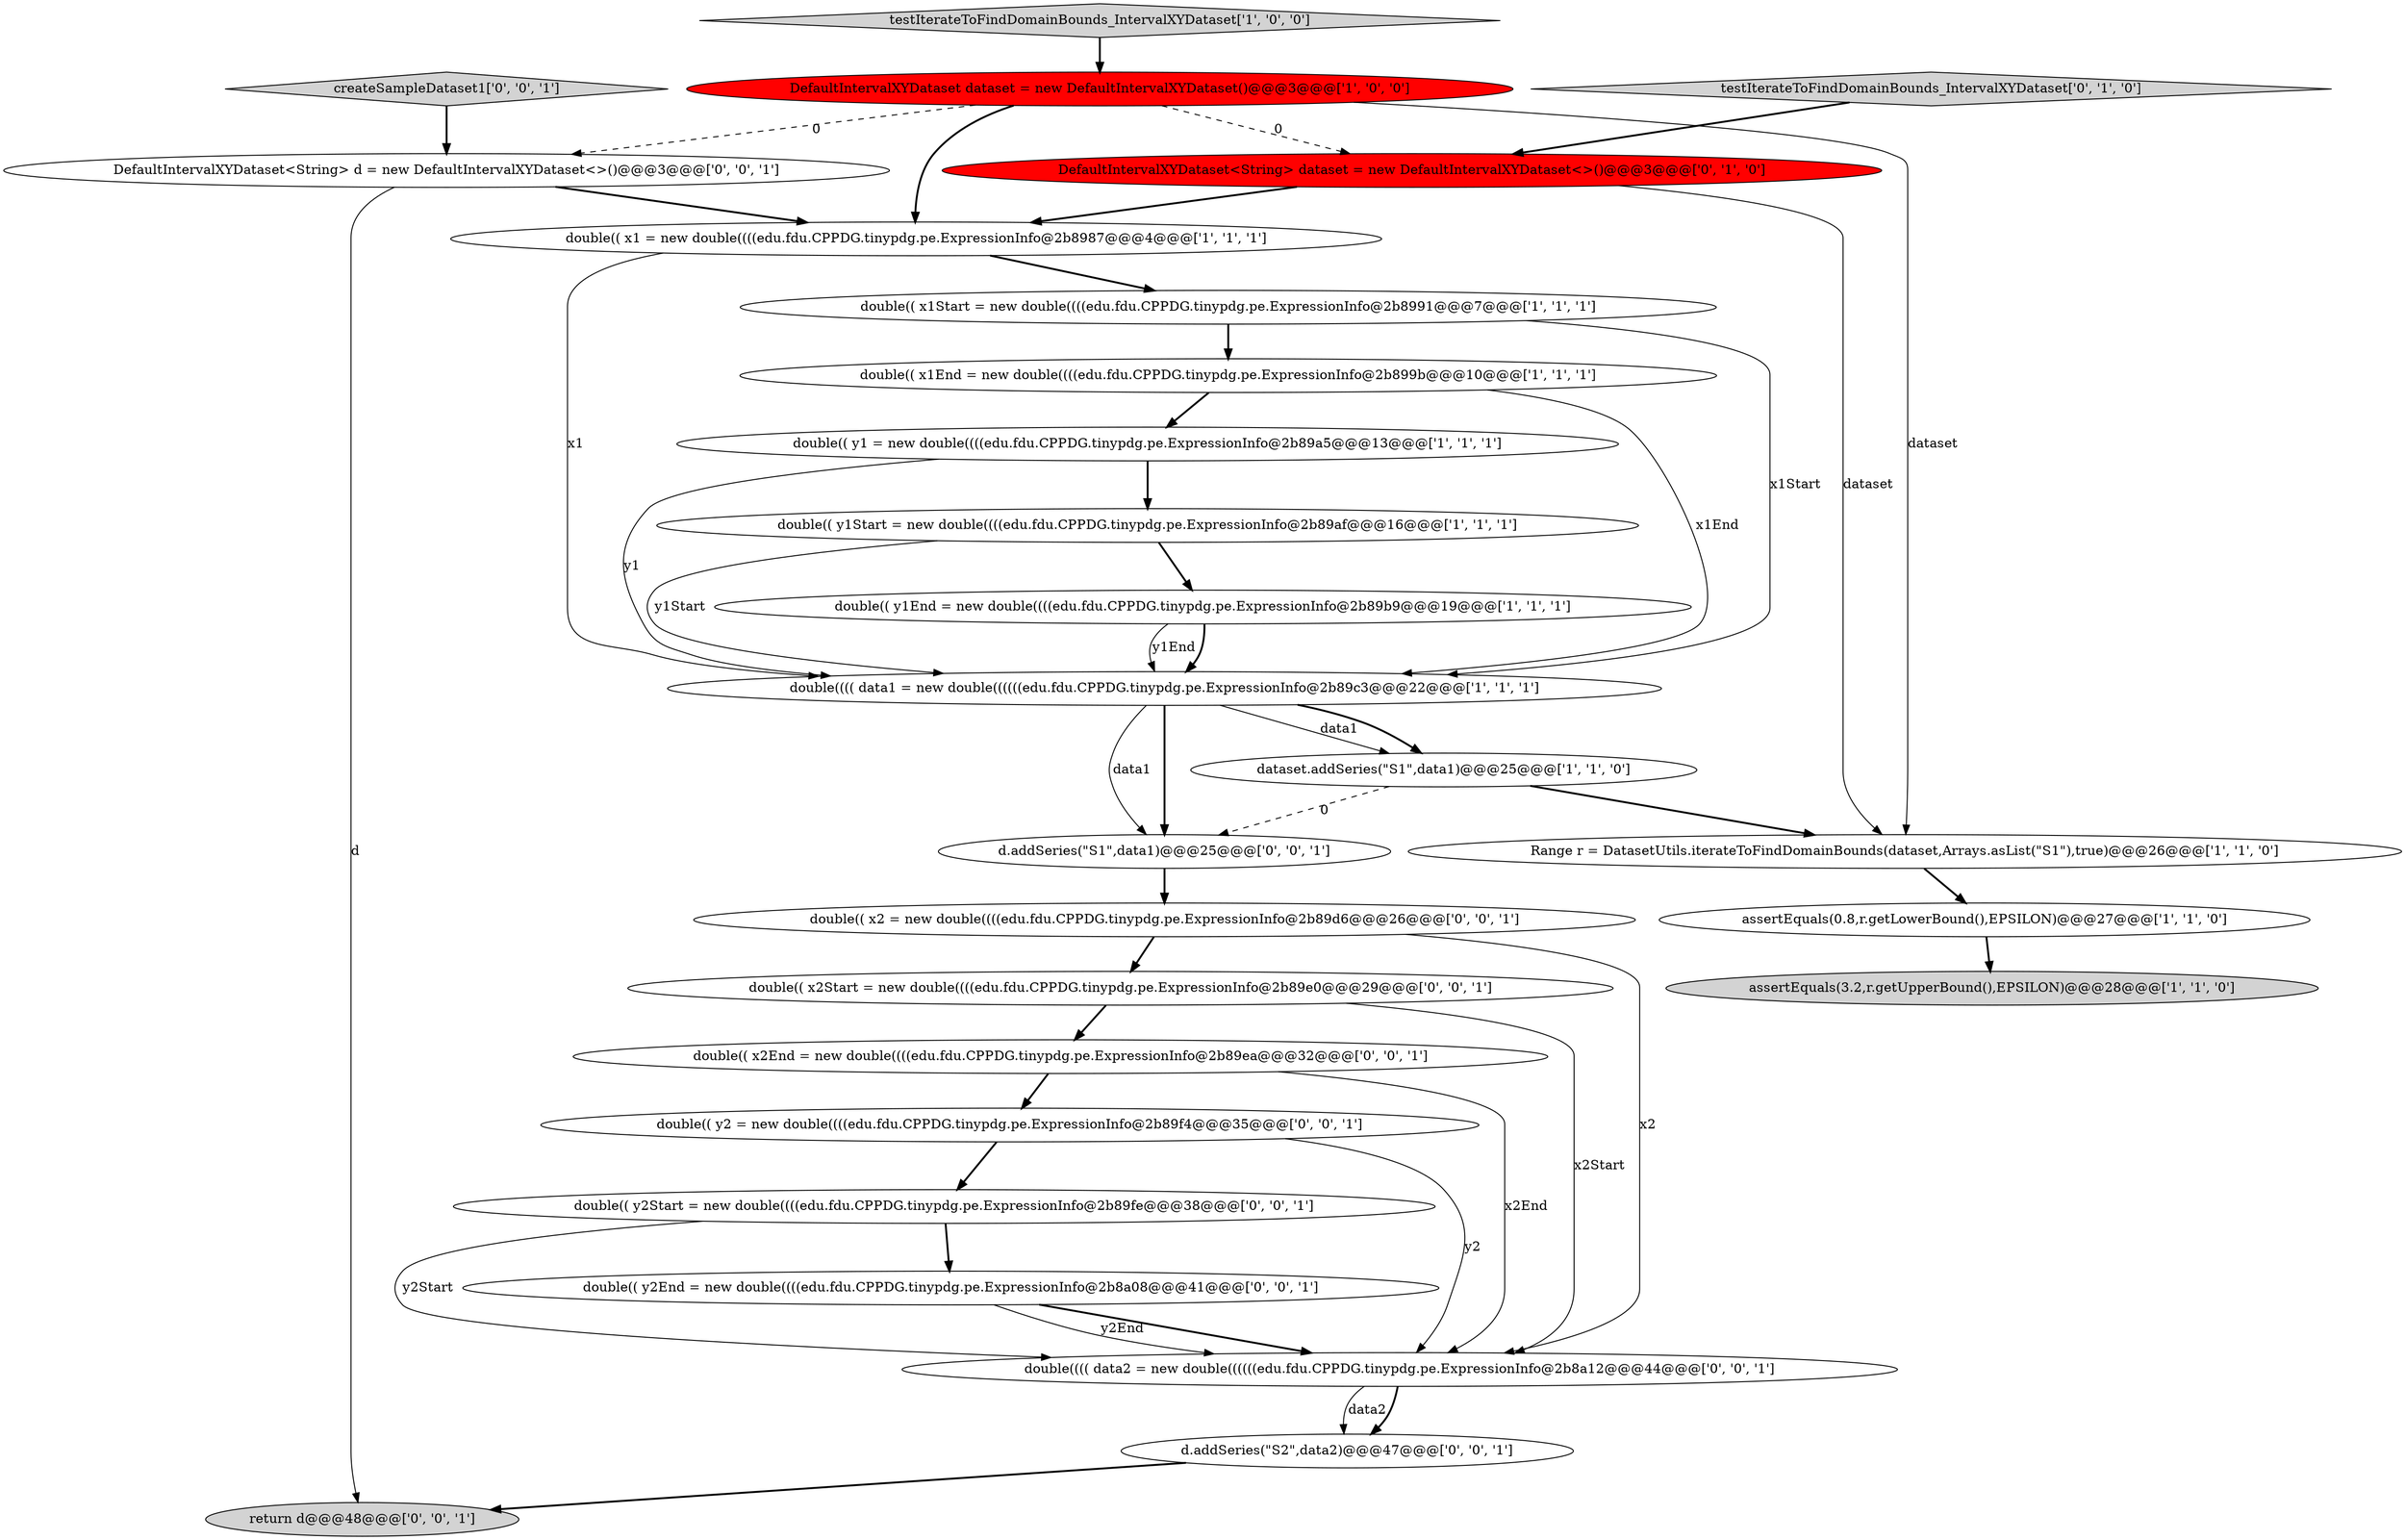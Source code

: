 digraph {
18 [style = filled, label = "DefaultIntervalXYDataset<String> d = new DefaultIntervalXYDataset<>()@@@3@@@['0', '0', '1']", fillcolor = white, shape = ellipse image = "AAA0AAABBB3BBB"];
22 [style = filled, label = "d.addSeries(\"S2\",data2)@@@47@@@['0', '0', '1']", fillcolor = white, shape = ellipse image = "AAA0AAABBB3BBB"];
4 [style = filled, label = "double(( x1End = new double((((edu.fdu.CPPDG.tinypdg.pe.ExpressionInfo@2b899b@@@10@@@['1', '1', '1']", fillcolor = white, shape = ellipse image = "AAA0AAABBB1BBB"];
8 [style = filled, label = "double(( x1Start = new double((((edu.fdu.CPPDG.tinypdg.pe.ExpressionInfo@2b8991@@@7@@@['1', '1', '1']", fillcolor = white, shape = ellipse image = "AAA0AAABBB1BBB"];
12 [style = filled, label = "testIterateToFindDomainBounds_IntervalXYDataset['1', '0', '0']", fillcolor = lightgray, shape = diamond image = "AAA0AAABBB1BBB"];
17 [style = filled, label = "double(( y2Start = new double((((edu.fdu.CPPDG.tinypdg.pe.ExpressionInfo@2b89fe@@@38@@@['0', '0', '1']", fillcolor = white, shape = ellipse image = "AAA0AAABBB3BBB"];
11 [style = filled, label = "double(((( data1 = new double((((((edu.fdu.CPPDG.tinypdg.pe.ExpressionInfo@2b89c3@@@22@@@['1', '1', '1']", fillcolor = white, shape = ellipse image = "AAA0AAABBB1BBB"];
14 [style = filled, label = "DefaultIntervalXYDataset<String> dataset = new DefaultIntervalXYDataset<>()@@@3@@@['0', '1', '0']", fillcolor = red, shape = ellipse image = "AAA1AAABBB2BBB"];
26 [style = filled, label = "double(((( data2 = new double((((((edu.fdu.CPPDG.tinypdg.pe.ExpressionInfo@2b8a12@@@44@@@['0', '0', '1']", fillcolor = white, shape = ellipse image = "AAA0AAABBB3BBB"];
7 [style = filled, label = "assertEquals(0.8,r.getLowerBound(),EPSILON)@@@27@@@['1', '1', '0']", fillcolor = white, shape = ellipse image = "AAA0AAABBB1BBB"];
1 [style = filled, label = "double(( x1 = new double((((edu.fdu.CPPDG.tinypdg.pe.ExpressionInfo@2b8987@@@4@@@['1', '1', '1']", fillcolor = white, shape = ellipse image = "AAA0AAABBB1BBB"];
23 [style = filled, label = "return d@@@48@@@['0', '0', '1']", fillcolor = lightgray, shape = ellipse image = "AAA0AAABBB3BBB"];
5 [style = filled, label = "assertEquals(3.2,r.getUpperBound(),EPSILON)@@@28@@@['1', '1', '0']", fillcolor = lightgray, shape = ellipse image = "AAA0AAABBB1BBB"];
16 [style = filled, label = "double(( x2Start = new double((((edu.fdu.CPPDG.tinypdg.pe.ExpressionInfo@2b89e0@@@29@@@['0', '0', '1']", fillcolor = white, shape = ellipse image = "AAA0AAABBB3BBB"];
6 [style = filled, label = "Range r = DatasetUtils.iterateToFindDomainBounds(dataset,Arrays.asList(\"S1\"),true)@@@26@@@['1', '1', '0']", fillcolor = white, shape = ellipse image = "AAA0AAABBB1BBB"];
9 [style = filled, label = "double(( y1Start = new double((((edu.fdu.CPPDG.tinypdg.pe.ExpressionInfo@2b89af@@@16@@@['1', '1', '1']", fillcolor = white, shape = ellipse image = "AAA0AAABBB1BBB"];
21 [style = filled, label = "double(( x2End = new double((((edu.fdu.CPPDG.tinypdg.pe.ExpressionInfo@2b89ea@@@32@@@['0', '0', '1']", fillcolor = white, shape = ellipse image = "AAA0AAABBB3BBB"];
2 [style = filled, label = "DefaultIntervalXYDataset dataset = new DefaultIntervalXYDataset()@@@3@@@['1', '0', '0']", fillcolor = red, shape = ellipse image = "AAA1AAABBB1BBB"];
15 [style = filled, label = "double(( y2 = new double((((edu.fdu.CPPDG.tinypdg.pe.ExpressionInfo@2b89f4@@@35@@@['0', '0', '1']", fillcolor = white, shape = ellipse image = "AAA0AAABBB3BBB"];
0 [style = filled, label = "double(( y1End = new double((((edu.fdu.CPPDG.tinypdg.pe.ExpressionInfo@2b89b9@@@19@@@['1', '1', '1']", fillcolor = white, shape = ellipse image = "AAA0AAABBB1BBB"];
19 [style = filled, label = "d.addSeries(\"S1\",data1)@@@25@@@['0', '0', '1']", fillcolor = white, shape = ellipse image = "AAA0AAABBB3BBB"];
24 [style = filled, label = "createSampleDataset1['0', '0', '1']", fillcolor = lightgray, shape = diamond image = "AAA0AAABBB3BBB"];
10 [style = filled, label = "double(( y1 = new double((((edu.fdu.CPPDG.tinypdg.pe.ExpressionInfo@2b89a5@@@13@@@['1', '1', '1']", fillcolor = white, shape = ellipse image = "AAA0AAABBB1BBB"];
13 [style = filled, label = "testIterateToFindDomainBounds_IntervalXYDataset['0', '1', '0']", fillcolor = lightgray, shape = diamond image = "AAA0AAABBB2BBB"];
3 [style = filled, label = "dataset.addSeries(\"S1\",data1)@@@25@@@['1', '1', '0']", fillcolor = white, shape = ellipse image = "AAA0AAABBB1BBB"];
20 [style = filled, label = "double(( y2End = new double((((edu.fdu.CPPDG.tinypdg.pe.ExpressionInfo@2b8a08@@@41@@@['0', '0', '1']", fillcolor = white, shape = ellipse image = "AAA0AAABBB3BBB"];
25 [style = filled, label = "double(( x2 = new double((((edu.fdu.CPPDG.tinypdg.pe.ExpressionInfo@2b89d6@@@26@@@['0', '0', '1']", fillcolor = white, shape = ellipse image = "AAA0AAABBB3BBB"];
14->6 [style = solid, label="dataset"];
4->10 [style = bold, label=""];
1->8 [style = bold, label=""];
11->19 [style = solid, label="data1"];
9->0 [style = bold, label=""];
21->26 [style = solid, label="x2End"];
18->23 [style = solid, label="d"];
1->11 [style = solid, label="x1"];
17->26 [style = solid, label="y2Start"];
15->26 [style = solid, label="y2"];
20->26 [style = bold, label=""];
2->1 [style = bold, label=""];
21->15 [style = bold, label=""];
0->11 [style = bold, label=""];
3->6 [style = bold, label=""];
26->22 [style = solid, label="data2"];
11->19 [style = bold, label=""];
11->3 [style = solid, label="data1"];
25->16 [style = bold, label=""];
24->18 [style = bold, label=""];
22->23 [style = bold, label=""];
25->26 [style = solid, label="x2"];
19->25 [style = bold, label=""];
14->1 [style = bold, label=""];
26->22 [style = bold, label=""];
3->19 [style = dashed, label="0"];
20->26 [style = solid, label="y2End"];
12->2 [style = bold, label=""];
7->5 [style = bold, label=""];
15->17 [style = bold, label=""];
2->14 [style = dashed, label="0"];
18->1 [style = bold, label=""];
11->3 [style = bold, label=""];
16->21 [style = bold, label=""];
16->26 [style = solid, label="x2Start"];
2->18 [style = dashed, label="0"];
9->11 [style = solid, label="y1Start"];
10->9 [style = bold, label=""];
8->11 [style = solid, label="x1Start"];
10->11 [style = solid, label="y1"];
8->4 [style = bold, label=""];
0->11 [style = solid, label="y1End"];
6->7 [style = bold, label=""];
2->6 [style = solid, label="dataset"];
4->11 [style = solid, label="x1End"];
13->14 [style = bold, label=""];
17->20 [style = bold, label=""];
}
